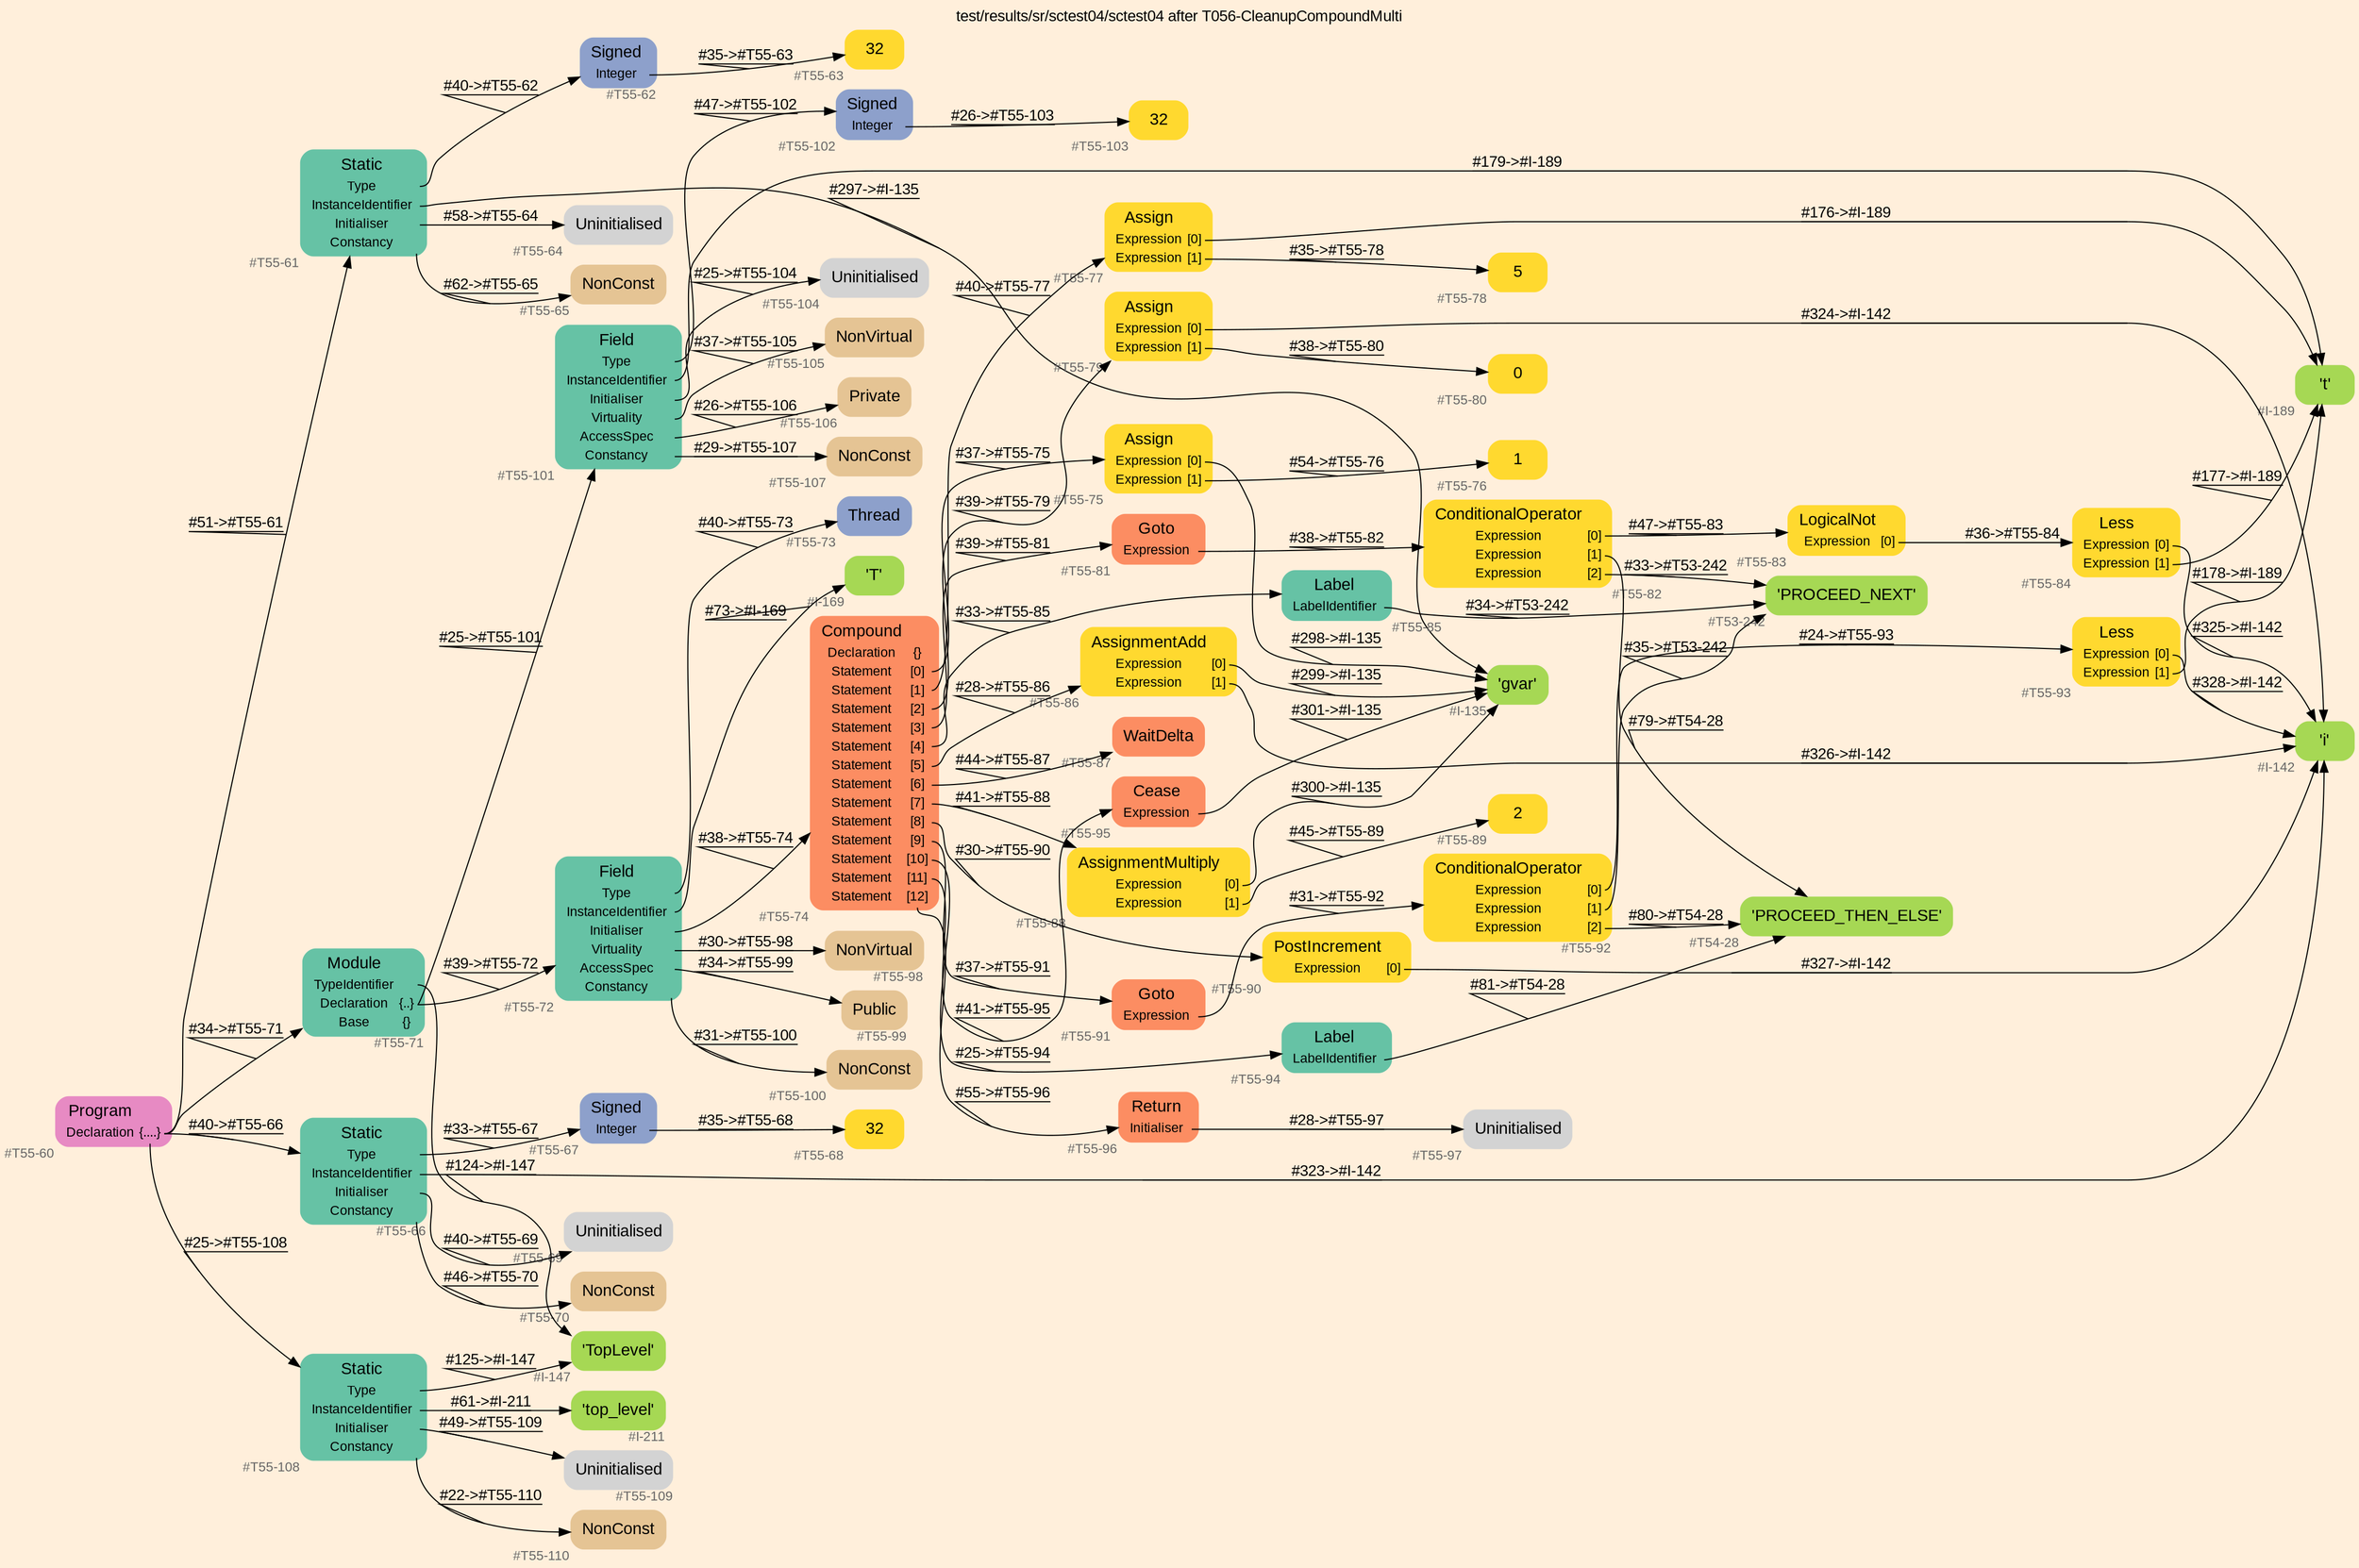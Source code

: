 digraph "test/results/sr/sctest04/sctest04 after T056-CleanupCompoundMulti" {
label = "test/results/sr/sctest04/sctest04 after T056-CleanupCompoundMulti"
labelloc = t
graph [
    rankdir = "LR"
    ranksep = 0.3
    bgcolor = antiquewhite1
    color = black
    fontcolor = black
    fontname = "Arial"
];
node [
    fontname = "Arial"
];
edge [
    fontname = "Arial"
];

// -------------------- node figure --------------------
// -------- block #T55-60 ----------
"#T55-60" [
    fillcolor = "/set28/4"
    xlabel = "#T55-60"
    fontsize = "12"
    fontcolor = grey40
    shape = "plaintext"
    label = <<TABLE BORDER="0" CELLBORDER="0" CELLSPACING="0">
     <TR><TD><FONT COLOR="black" POINT-SIZE="15">Program</FONT></TD></TR>
     <TR><TD><FONT COLOR="black" POINT-SIZE="12">Declaration</FONT></TD><TD PORT="port0"><FONT COLOR="black" POINT-SIZE="12">{....}</FONT></TD></TR>
    </TABLE>>
    style = "rounded,filled"
];

// -------- block #T55-61 ----------
"#T55-61" [
    fillcolor = "/set28/1"
    xlabel = "#T55-61"
    fontsize = "12"
    fontcolor = grey40
    shape = "plaintext"
    label = <<TABLE BORDER="0" CELLBORDER="0" CELLSPACING="0">
     <TR><TD><FONT COLOR="black" POINT-SIZE="15">Static</FONT></TD></TR>
     <TR><TD><FONT COLOR="black" POINT-SIZE="12">Type</FONT></TD><TD PORT="port0"></TD></TR>
     <TR><TD><FONT COLOR="black" POINT-SIZE="12">InstanceIdentifier</FONT></TD><TD PORT="port1"></TD></TR>
     <TR><TD><FONT COLOR="black" POINT-SIZE="12">Initialiser</FONT></TD><TD PORT="port2"></TD></TR>
     <TR><TD><FONT COLOR="black" POINT-SIZE="12">Constancy</FONT></TD><TD PORT="port3"></TD></TR>
    </TABLE>>
    style = "rounded,filled"
];

// -------- block #T55-62 ----------
"#T55-62" [
    fillcolor = "/set28/3"
    xlabel = "#T55-62"
    fontsize = "12"
    fontcolor = grey40
    shape = "plaintext"
    label = <<TABLE BORDER="0" CELLBORDER="0" CELLSPACING="0">
     <TR><TD><FONT COLOR="black" POINT-SIZE="15">Signed</FONT></TD></TR>
     <TR><TD><FONT COLOR="black" POINT-SIZE="12">Integer</FONT></TD><TD PORT="port0"></TD></TR>
    </TABLE>>
    style = "rounded,filled"
];

// -------- block #T55-63 ----------
"#T55-63" [
    fillcolor = "/set28/6"
    xlabel = "#T55-63"
    fontsize = "12"
    fontcolor = grey40
    shape = "plaintext"
    label = <<TABLE BORDER="0" CELLBORDER="0" CELLSPACING="0">
     <TR><TD><FONT COLOR="black" POINT-SIZE="15">32</FONT></TD></TR>
    </TABLE>>
    style = "rounded,filled"
];

// -------- block #I-135 ----------
"#I-135" [
    fillcolor = "/set28/5"
    xlabel = "#I-135"
    fontsize = "12"
    fontcolor = grey40
    shape = "plaintext"
    label = <<TABLE BORDER="0" CELLBORDER="0" CELLSPACING="0">
     <TR><TD><FONT COLOR="black" POINT-SIZE="15">'gvar'</FONT></TD></TR>
    </TABLE>>
    style = "rounded,filled"
];

// -------- block #T55-64 ----------
"#T55-64" [
    xlabel = "#T55-64"
    fontsize = "12"
    fontcolor = grey40
    shape = "plaintext"
    label = <<TABLE BORDER="0" CELLBORDER="0" CELLSPACING="0">
     <TR><TD><FONT COLOR="black" POINT-SIZE="15">Uninitialised</FONT></TD></TR>
    </TABLE>>
    style = "rounded,filled"
];

// -------- block #T55-65 ----------
"#T55-65" [
    fillcolor = "/set28/7"
    xlabel = "#T55-65"
    fontsize = "12"
    fontcolor = grey40
    shape = "plaintext"
    label = <<TABLE BORDER="0" CELLBORDER="0" CELLSPACING="0">
     <TR><TD><FONT COLOR="black" POINT-SIZE="15">NonConst</FONT></TD></TR>
    </TABLE>>
    style = "rounded,filled"
];

// -------- block #T55-66 ----------
"#T55-66" [
    fillcolor = "/set28/1"
    xlabel = "#T55-66"
    fontsize = "12"
    fontcolor = grey40
    shape = "plaintext"
    label = <<TABLE BORDER="0" CELLBORDER="0" CELLSPACING="0">
     <TR><TD><FONT COLOR="black" POINT-SIZE="15">Static</FONT></TD></TR>
     <TR><TD><FONT COLOR="black" POINT-SIZE="12">Type</FONT></TD><TD PORT="port0"></TD></TR>
     <TR><TD><FONT COLOR="black" POINT-SIZE="12">InstanceIdentifier</FONT></TD><TD PORT="port1"></TD></TR>
     <TR><TD><FONT COLOR="black" POINT-SIZE="12">Initialiser</FONT></TD><TD PORT="port2"></TD></TR>
     <TR><TD><FONT COLOR="black" POINT-SIZE="12">Constancy</FONT></TD><TD PORT="port3"></TD></TR>
    </TABLE>>
    style = "rounded,filled"
];

// -------- block #T55-67 ----------
"#T55-67" [
    fillcolor = "/set28/3"
    xlabel = "#T55-67"
    fontsize = "12"
    fontcolor = grey40
    shape = "plaintext"
    label = <<TABLE BORDER="0" CELLBORDER="0" CELLSPACING="0">
     <TR><TD><FONT COLOR="black" POINT-SIZE="15">Signed</FONT></TD></TR>
     <TR><TD><FONT COLOR="black" POINT-SIZE="12">Integer</FONT></TD><TD PORT="port0"></TD></TR>
    </TABLE>>
    style = "rounded,filled"
];

// -------- block #T55-68 ----------
"#T55-68" [
    fillcolor = "/set28/6"
    xlabel = "#T55-68"
    fontsize = "12"
    fontcolor = grey40
    shape = "plaintext"
    label = <<TABLE BORDER="0" CELLBORDER="0" CELLSPACING="0">
     <TR><TD><FONT COLOR="black" POINT-SIZE="15">32</FONT></TD></TR>
    </TABLE>>
    style = "rounded,filled"
];

// -------- block #I-142 ----------
"#I-142" [
    fillcolor = "/set28/5"
    xlabel = "#I-142"
    fontsize = "12"
    fontcolor = grey40
    shape = "plaintext"
    label = <<TABLE BORDER="0" CELLBORDER="0" CELLSPACING="0">
     <TR><TD><FONT COLOR="black" POINT-SIZE="15">'i'</FONT></TD></TR>
    </TABLE>>
    style = "rounded,filled"
];

// -------- block #T55-69 ----------
"#T55-69" [
    xlabel = "#T55-69"
    fontsize = "12"
    fontcolor = grey40
    shape = "plaintext"
    label = <<TABLE BORDER="0" CELLBORDER="0" CELLSPACING="0">
     <TR><TD><FONT COLOR="black" POINT-SIZE="15">Uninitialised</FONT></TD></TR>
    </TABLE>>
    style = "rounded,filled"
];

// -------- block #T55-70 ----------
"#T55-70" [
    fillcolor = "/set28/7"
    xlabel = "#T55-70"
    fontsize = "12"
    fontcolor = grey40
    shape = "plaintext"
    label = <<TABLE BORDER="0" CELLBORDER="0" CELLSPACING="0">
     <TR><TD><FONT COLOR="black" POINT-SIZE="15">NonConst</FONT></TD></TR>
    </TABLE>>
    style = "rounded,filled"
];

// -------- block #T55-71 ----------
"#T55-71" [
    fillcolor = "/set28/1"
    xlabel = "#T55-71"
    fontsize = "12"
    fontcolor = grey40
    shape = "plaintext"
    label = <<TABLE BORDER="0" CELLBORDER="0" CELLSPACING="0">
     <TR><TD><FONT COLOR="black" POINT-SIZE="15">Module</FONT></TD></TR>
     <TR><TD><FONT COLOR="black" POINT-SIZE="12">TypeIdentifier</FONT></TD><TD PORT="port0"></TD></TR>
     <TR><TD><FONT COLOR="black" POINT-SIZE="12">Declaration</FONT></TD><TD PORT="port1"><FONT COLOR="black" POINT-SIZE="12">{..}</FONT></TD></TR>
     <TR><TD><FONT COLOR="black" POINT-SIZE="12">Base</FONT></TD><TD PORT="port2"><FONT COLOR="black" POINT-SIZE="12">{}</FONT></TD></TR>
    </TABLE>>
    style = "rounded,filled"
];

// -------- block #I-147 ----------
"#I-147" [
    fillcolor = "/set28/5"
    xlabel = "#I-147"
    fontsize = "12"
    fontcolor = grey40
    shape = "plaintext"
    label = <<TABLE BORDER="0" CELLBORDER="0" CELLSPACING="0">
     <TR><TD><FONT COLOR="black" POINT-SIZE="15">'TopLevel'</FONT></TD></TR>
    </TABLE>>
    style = "rounded,filled"
];

// -------- block #T55-72 ----------
"#T55-72" [
    fillcolor = "/set28/1"
    xlabel = "#T55-72"
    fontsize = "12"
    fontcolor = grey40
    shape = "plaintext"
    label = <<TABLE BORDER="0" CELLBORDER="0" CELLSPACING="0">
     <TR><TD><FONT COLOR="black" POINT-SIZE="15">Field</FONT></TD></TR>
     <TR><TD><FONT COLOR="black" POINT-SIZE="12">Type</FONT></TD><TD PORT="port0"></TD></TR>
     <TR><TD><FONT COLOR="black" POINT-SIZE="12">InstanceIdentifier</FONT></TD><TD PORT="port1"></TD></TR>
     <TR><TD><FONT COLOR="black" POINT-SIZE="12">Initialiser</FONT></TD><TD PORT="port2"></TD></TR>
     <TR><TD><FONT COLOR="black" POINT-SIZE="12">Virtuality</FONT></TD><TD PORT="port3"></TD></TR>
     <TR><TD><FONT COLOR="black" POINT-SIZE="12">AccessSpec</FONT></TD><TD PORT="port4"></TD></TR>
     <TR><TD><FONT COLOR="black" POINT-SIZE="12">Constancy</FONT></TD><TD PORT="port5"></TD></TR>
    </TABLE>>
    style = "rounded,filled"
];

// -------- block #T55-73 ----------
"#T55-73" [
    fillcolor = "/set28/3"
    xlabel = "#T55-73"
    fontsize = "12"
    fontcolor = grey40
    shape = "plaintext"
    label = <<TABLE BORDER="0" CELLBORDER="0" CELLSPACING="0">
     <TR><TD><FONT COLOR="black" POINT-SIZE="15">Thread</FONT></TD></TR>
    </TABLE>>
    style = "rounded,filled"
];

// -------- block #I-169 ----------
"#I-169" [
    fillcolor = "/set28/5"
    xlabel = "#I-169"
    fontsize = "12"
    fontcolor = grey40
    shape = "plaintext"
    label = <<TABLE BORDER="0" CELLBORDER="0" CELLSPACING="0">
     <TR><TD><FONT COLOR="black" POINT-SIZE="15">'T'</FONT></TD></TR>
    </TABLE>>
    style = "rounded,filled"
];

// -------- block #T55-74 ----------
"#T55-74" [
    fillcolor = "/set28/2"
    xlabel = "#T55-74"
    fontsize = "12"
    fontcolor = grey40
    shape = "plaintext"
    label = <<TABLE BORDER="0" CELLBORDER="0" CELLSPACING="0">
     <TR><TD><FONT COLOR="black" POINT-SIZE="15">Compound</FONT></TD></TR>
     <TR><TD><FONT COLOR="black" POINT-SIZE="12">Declaration</FONT></TD><TD PORT="port0"><FONT COLOR="black" POINT-SIZE="12">{}</FONT></TD></TR>
     <TR><TD><FONT COLOR="black" POINT-SIZE="12">Statement</FONT></TD><TD PORT="port1"><FONT COLOR="black" POINT-SIZE="12">[0]</FONT></TD></TR>
     <TR><TD><FONT COLOR="black" POINT-SIZE="12">Statement</FONT></TD><TD PORT="port2"><FONT COLOR="black" POINT-SIZE="12">[1]</FONT></TD></TR>
     <TR><TD><FONT COLOR="black" POINT-SIZE="12">Statement</FONT></TD><TD PORT="port3"><FONT COLOR="black" POINT-SIZE="12">[2]</FONT></TD></TR>
     <TR><TD><FONT COLOR="black" POINT-SIZE="12">Statement</FONT></TD><TD PORT="port4"><FONT COLOR="black" POINT-SIZE="12">[3]</FONT></TD></TR>
     <TR><TD><FONT COLOR="black" POINT-SIZE="12">Statement</FONT></TD><TD PORT="port5"><FONT COLOR="black" POINT-SIZE="12">[4]</FONT></TD></TR>
     <TR><TD><FONT COLOR="black" POINT-SIZE="12">Statement</FONT></TD><TD PORT="port6"><FONT COLOR="black" POINT-SIZE="12">[5]</FONT></TD></TR>
     <TR><TD><FONT COLOR="black" POINT-SIZE="12">Statement</FONT></TD><TD PORT="port7"><FONT COLOR="black" POINT-SIZE="12">[6]</FONT></TD></TR>
     <TR><TD><FONT COLOR="black" POINT-SIZE="12">Statement</FONT></TD><TD PORT="port8"><FONT COLOR="black" POINT-SIZE="12">[7]</FONT></TD></TR>
     <TR><TD><FONT COLOR="black" POINT-SIZE="12">Statement</FONT></TD><TD PORT="port9"><FONT COLOR="black" POINT-SIZE="12">[8]</FONT></TD></TR>
     <TR><TD><FONT COLOR="black" POINT-SIZE="12">Statement</FONT></TD><TD PORT="port10"><FONT COLOR="black" POINT-SIZE="12">[9]</FONT></TD></TR>
     <TR><TD><FONT COLOR="black" POINT-SIZE="12">Statement</FONT></TD><TD PORT="port11"><FONT COLOR="black" POINT-SIZE="12">[10]</FONT></TD></TR>
     <TR><TD><FONT COLOR="black" POINT-SIZE="12">Statement</FONT></TD><TD PORT="port12"><FONT COLOR="black" POINT-SIZE="12">[11]</FONT></TD></TR>
     <TR><TD><FONT COLOR="black" POINT-SIZE="12">Statement</FONT></TD><TD PORT="port13"><FONT COLOR="black" POINT-SIZE="12">[12]</FONT></TD></TR>
    </TABLE>>
    style = "rounded,filled"
];

// -------- block #T55-75 ----------
"#T55-75" [
    fillcolor = "/set28/6"
    xlabel = "#T55-75"
    fontsize = "12"
    fontcolor = grey40
    shape = "plaintext"
    label = <<TABLE BORDER="0" CELLBORDER="0" CELLSPACING="0">
     <TR><TD><FONT COLOR="black" POINT-SIZE="15">Assign</FONT></TD></TR>
     <TR><TD><FONT COLOR="black" POINT-SIZE="12">Expression</FONT></TD><TD PORT="port0"><FONT COLOR="black" POINT-SIZE="12">[0]</FONT></TD></TR>
     <TR><TD><FONT COLOR="black" POINT-SIZE="12">Expression</FONT></TD><TD PORT="port1"><FONT COLOR="black" POINT-SIZE="12">[1]</FONT></TD></TR>
    </TABLE>>
    style = "rounded,filled"
];

// -------- block #T55-76 ----------
"#T55-76" [
    fillcolor = "/set28/6"
    xlabel = "#T55-76"
    fontsize = "12"
    fontcolor = grey40
    shape = "plaintext"
    label = <<TABLE BORDER="0" CELLBORDER="0" CELLSPACING="0">
     <TR><TD><FONT COLOR="black" POINT-SIZE="15">1</FONT></TD></TR>
    </TABLE>>
    style = "rounded,filled"
];

// -------- block #T55-77 ----------
"#T55-77" [
    fillcolor = "/set28/6"
    xlabel = "#T55-77"
    fontsize = "12"
    fontcolor = grey40
    shape = "plaintext"
    label = <<TABLE BORDER="0" CELLBORDER="0" CELLSPACING="0">
     <TR><TD><FONT COLOR="black" POINT-SIZE="15">Assign</FONT></TD></TR>
     <TR><TD><FONT COLOR="black" POINT-SIZE="12">Expression</FONT></TD><TD PORT="port0"><FONT COLOR="black" POINT-SIZE="12">[0]</FONT></TD></TR>
     <TR><TD><FONT COLOR="black" POINT-SIZE="12">Expression</FONT></TD><TD PORT="port1"><FONT COLOR="black" POINT-SIZE="12">[1]</FONT></TD></TR>
    </TABLE>>
    style = "rounded,filled"
];

// -------- block #I-189 ----------
"#I-189" [
    fillcolor = "/set28/5"
    xlabel = "#I-189"
    fontsize = "12"
    fontcolor = grey40
    shape = "plaintext"
    label = <<TABLE BORDER="0" CELLBORDER="0" CELLSPACING="0">
     <TR><TD><FONT COLOR="black" POINT-SIZE="15">'t'</FONT></TD></TR>
    </TABLE>>
    style = "rounded,filled"
];

// -------- block #T55-78 ----------
"#T55-78" [
    fillcolor = "/set28/6"
    xlabel = "#T55-78"
    fontsize = "12"
    fontcolor = grey40
    shape = "plaintext"
    label = <<TABLE BORDER="0" CELLBORDER="0" CELLSPACING="0">
     <TR><TD><FONT COLOR="black" POINT-SIZE="15">5</FONT></TD></TR>
    </TABLE>>
    style = "rounded,filled"
];

// -------- block #T55-79 ----------
"#T55-79" [
    fillcolor = "/set28/6"
    xlabel = "#T55-79"
    fontsize = "12"
    fontcolor = grey40
    shape = "plaintext"
    label = <<TABLE BORDER="0" CELLBORDER="0" CELLSPACING="0">
     <TR><TD><FONT COLOR="black" POINT-SIZE="15">Assign</FONT></TD></TR>
     <TR><TD><FONT COLOR="black" POINT-SIZE="12">Expression</FONT></TD><TD PORT="port0"><FONT COLOR="black" POINT-SIZE="12">[0]</FONT></TD></TR>
     <TR><TD><FONT COLOR="black" POINT-SIZE="12">Expression</FONT></TD><TD PORT="port1"><FONT COLOR="black" POINT-SIZE="12">[1]</FONT></TD></TR>
    </TABLE>>
    style = "rounded,filled"
];

// -------- block #T55-80 ----------
"#T55-80" [
    fillcolor = "/set28/6"
    xlabel = "#T55-80"
    fontsize = "12"
    fontcolor = grey40
    shape = "plaintext"
    label = <<TABLE BORDER="0" CELLBORDER="0" CELLSPACING="0">
     <TR><TD><FONT COLOR="black" POINT-SIZE="15">0</FONT></TD></TR>
    </TABLE>>
    style = "rounded,filled"
];

// -------- block #T55-81 ----------
"#T55-81" [
    fillcolor = "/set28/2"
    xlabel = "#T55-81"
    fontsize = "12"
    fontcolor = grey40
    shape = "plaintext"
    label = <<TABLE BORDER="0" CELLBORDER="0" CELLSPACING="0">
     <TR><TD><FONT COLOR="black" POINT-SIZE="15">Goto</FONT></TD></TR>
     <TR><TD><FONT COLOR="black" POINT-SIZE="12">Expression</FONT></TD><TD PORT="port0"></TD></TR>
    </TABLE>>
    style = "rounded,filled"
];

// -------- block #T55-82 ----------
"#T55-82" [
    fillcolor = "/set28/6"
    xlabel = "#T55-82"
    fontsize = "12"
    fontcolor = grey40
    shape = "plaintext"
    label = <<TABLE BORDER="0" CELLBORDER="0" CELLSPACING="0">
     <TR><TD><FONT COLOR="black" POINT-SIZE="15">ConditionalOperator</FONT></TD></TR>
     <TR><TD><FONT COLOR="black" POINT-SIZE="12">Expression</FONT></TD><TD PORT="port0"><FONT COLOR="black" POINT-SIZE="12">[0]</FONT></TD></TR>
     <TR><TD><FONT COLOR="black" POINT-SIZE="12">Expression</FONT></TD><TD PORT="port1"><FONT COLOR="black" POINT-SIZE="12">[1]</FONT></TD></TR>
     <TR><TD><FONT COLOR="black" POINT-SIZE="12">Expression</FONT></TD><TD PORT="port2"><FONT COLOR="black" POINT-SIZE="12">[2]</FONT></TD></TR>
    </TABLE>>
    style = "rounded,filled"
];

// -------- block #T55-83 ----------
"#T55-83" [
    fillcolor = "/set28/6"
    xlabel = "#T55-83"
    fontsize = "12"
    fontcolor = grey40
    shape = "plaintext"
    label = <<TABLE BORDER="0" CELLBORDER="0" CELLSPACING="0">
     <TR><TD><FONT COLOR="black" POINT-SIZE="15">LogicalNot</FONT></TD></TR>
     <TR><TD><FONT COLOR="black" POINT-SIZE="12">Expression</FONT></TD><TD PORT="port0"><FONT COLOR="black" POINT-SIZE="12">[0]</FONT></TD></TR>
    </TABLE>>
    style = "rounded,filled"
];

// -------- block #T55-84 ----------
"#T55-84" [
    fillcolor = "/set28/6"
    xlabel = "#T55-84"
    fontsize = "12"
    fontcolor = grey40
    shape = "plaintext"
    label = <<TABLE BORDER="0" CELLBORDER="0" CELLSPACING="0">
     <TR><TD><FONT COLOR="black" POINT-SIZE="15">Less</FONT></TD></TR>
     <TR><TD><FONT COLOR="black" POINT-SIZE="12">Expression</FONT></TD><TD PORT="port0"><FONT COLOR="black" POINT-SIZE="12">[0]</FONT></TD></TR>
     <TR><TD><FONT COLOR="black" POINT-SIZE="12">Expression</FONT></TD><TD PORT="port1"><FONT COLOR="black" POINT-SIZE="12">[1]</FONT></TD></TR>
    </TABLE>>
    style = "rounded,filled"
];

// -------- block #T54-28 ----------
"#T54-28" [
    fillcolor = "/set28/5"
    xlabel = "#T54-28"
    fontsize = "12"
    fontcolor = grey40
    shape = "plaintext"
    label = <<TABLE BORDER="0" CELLBORDER="0" CELLSPACING="0">
     <TR><TD><FONT COLOR="black" POINT-SIZE="15">'PROCEED_THEN_ELSE'</FONT></TD></TR>
    </TABLE>>
    style = "rounded,filled"
];

// -------- block #T53-242 ----------
"#T53-242" [
    fillcolor = "/set28/5"
    xlabel = "#T53-242"
    fontsize = "12"
    fontcolor = grey40
    shape = "plaintext"
    label = <<TABLE BORDER="0" CELLBORDER="0" CELLSPACING="0">
     <TR><TD><FONT COLOR="black" POINT-SIZE="15">'PROCEED_NEXT'</FONT></TD></TR>
    </TABLE>>
    style = "rounded,filled"
];

// -------- block #T55-85 ----------
"#T55-85" [
    fillcolor = "/set28/1"
    xlabel = "#T55-85"
    fontsize = "12"
    fontcolor = grey40
    shape = "plaintext"
    label = <<TABLE BORDER="0" CELLBORDER="0" CELLSPACING="0">
     <TR><TD><FONT COLOR="black" POINT-SIZE="15">Label</FONT></TD></TR>
     <TR><TD><FONT COLOR="black" POINT-SIZE="12">LabelIdentifier</FONT></TD><TD PORT="port0"></TD></TR>
    </TABLE>>
    style = "rounded,filled"
];

// -------- block #T55-86 ----------
"#T55-86" [
    fillcolor = "/set28/6"
    xlabel = "#T55-86"
    fontsize = "12"
    fontcolor = grey40
    shape = "plaintext"
    label = <<TABLE BORDER="0" CELLBORDER="0" CELLSPACING="0">
     <TR><TD><FONT COLOR="black" POINT-SIZE="15">AssignmentAdd</FONT></TD></TR>
     <TR><TD><FONT COLOR="black" POINT-SIZE="12">Expression</FONT></TD><TD PORT="port0"><FONT COLOR="black" POINT-SIZE="12">[0]</FONT></TD></TR>
     <TR><TD><FONT COLOR="black" POINT-SIZE="12">Expression</FONT></TD><TD PORT="port1"><FONT COLOR="black" POINT-SIZE="12">[1]</FONT></TD></TR>
    </TABLE>>
    style = "rounded,filled"
];

// -------- block #T55-87 ----------
"#T55-87" [
    fillcolor = "/set28/2"
    xlabel = "#T55-87"
    fontsize = "12"
    fontcolor = grey40
    shape = "plaintext"
    label = <<TABLE BORDER="0" CELLBORDER="0" CELLSPACING="0">
     <TR><TD><FONT COLOR="black" POINT-SIZE="15">WaitDelta</FONT></TD></TR>
    </TABLE>>
    style = "rounded,filled"
];

// -------- block #T55-88 ----------
"#T55-88" [
    fillcolor = "/set28/6"
    xlabel = "#T55-88"
    fontsize = "12"
    fontcolor = grey40
    shape = "plaintext"
    label = <<TABLE BORDER="0" CELLBORDER="0" CELLSPACING="0">
     <TR><TD><FONT COLOR="black" POINT-SIZE="15">AssignmentMultiply</FONT></TD></TR>
     <TR><TD><FONT COLOR="black" POINT-SIZE="12">Expression</FONT></TD><TD PORT="port0"><FONT COLOR="black" POINT-SIZE="12">[0]</FONT></TD></TR>
     <TR><TD><FONT COLOR="black" POINT-SIZE="12">Expression</FONT></TD><TD PORT="port1"><FONT COLOR="black" POINT-SIZE="12">[1]</FONT></TD></TR>
    </TABLE>>
    style = "rounded,filled"
];

// -------- block #T55-89 ----------
"#T55-89" [
    fillcolor = "/set28/6"
    xlabel = "#T55-89"
    fontsize = "12"
    fontcolor = grey40
    shape = "plaintext"
    label = <<TABLE BORDER="0" CELLBORDER="0" CELLSPACING="0">
     <TR><TD><FONT COLOR="black" POINT-SIZE="15">2</FONT></TD></TR>
    </TABLE>>
    style = "rounded,filled"
];

// -------- block #T55-90 ----------
"#T55-90" [
    fillcolor = "/set28/6"
    xlabel = "#T55-90"
    fontsize = "12"
    fontcolor = grey40
    shape = "plaintext"
    label = <<TABLE BORDER="0" CELLBORDER="0" CELLSPACING="0">
     <TR><TD><FONT COLOR="black" POINT-SIZE="15">PostIncrement</FONT></TD></TR>
     <TR><TD><FONT COLOR="black" POINT-SIZE="12">Expression</FONT></TD><TD PORT="port0"><FONT COLOR="black" POINT-SIZE="12">[0]</FONT></TD></TR>
    </TABLE>>
    style = "rounded,filled"
];

// -------- block #T55-91 ----------
"#T55-91" [
    fillcolor = "/set28/2"
    xlabel = "#T55-91"
    fontsize = "12"
    fontcolor = grey40
    shape = "plaintext"
    label = <<TABLE BORDER="0" CELLBORDER="0" CELLSPACING="0">
     <TR><TD><FONT COLOR="black" POINT-SIZE="15">Goto</FONT></TD></TR>
     <TR><TD><FONT COLOR="black" POINT-SIZE="12">Expression</FONT></TD><TD PORT="port0"></TD></TR>
    </TABLE>>
    style = "rounded,filled"
];

// -------- block #T55-92 ----------
"#T55-92" [
    fillcolor = "/set28/6"
    xlabel = "#T55-92"
    fontsize = "12"
    fontcolor = grey40
    shape = "plaintext"
    label = <<TABLE BORDER="0" CELLBORDER="0" CELLSPACING="0">
     <TR><TD><FONT COLOR="black" POINT-SIZE="15">ConditionalOperator</FONT></TD></TR>
     <TR><TD><FONT COLOR="black" POINT-SIZE="12">Expression</FONT></TD><TD PORT="port0"><FONT COLOR="black" POINT-SIZE="12">[0]</FONT></TD></TR>
     <TR><TD><FONT COLOR="black" POINT-SIZE="12">Expression</FONT></TD><TD PORT="port1"><FONT COLOR="black" POINT-SIZE="12">[1]</FONT></TD></TR>
     <TR><TD><FONT COLOR="black" POINT-SIZE="12">Expression</FONT></TD><TD PORT="port2"><FONT COLOR="black" POINT-SIZE="12">[2]</FONT></TD></TR>
    </TABLE>>
    style = "rounded,filled"
];

// -------- block #T55-93 ----------
"#T55-93" [
    fillcolor = "/set28/6"
    xlabel = "#T55-93"
    fontsize = "12"
    fontcolor = grey40
    shape = "plaintext"
    label = <<TABLE BORDER="0" CELLBORDER="0" CELLSPACING="0">
     <TR><TD><FONT COLOR="black" POINT-SIZE="15">Less</FONT></TD></TR>
     <TR><TD><FONT COLOR="black" POINT-SIZE="12">Expression</FONT></TD><TD PORT="port0"><FONT COLOR="black" POINT-SIZE="12">[0]</FONT></TD></TR>
     <TR><TD><FONT COLOR="black" POINT-SIZE="12">Expression</FONT></TD><TD PORT="port1"><FONT COLOR="black" POINT-SIZE="12">[1]</FONT></TD></TR>
    </TABLE>>
    style = "rounded,filled"
];

// -------- block #T55-94 ----------
"#T55-94" [
    fillcolor = "/set28/1"
    xlabel = "#T55-94"
    fontsize = "12"
    fontcolor = grey40
    shape = "plaintext"
    label = <<TABLE BORDER="0" CELLBORDER="0" CELLSPACING="0">
     <TR><TD><FONT COLOR="black" POINT-SIZE="15">Label</FONT></TD></TR>
     <TR><TD><FONT COLOR="black" POINT-SIZE="12">LabelIdentifier</FONT></TD><TD PORT="port0"></TD></TR>
    </TABLE>>
    style = "rounded,filled"
];

// -------- block #T55-95 ----------
"#T55-95" [
    fillcolor = "/set28/2"
    xlabel = "#T55-95"
    fontsize = "12"
    fontcolor = grey40
    shape = "plaintext"
    label = <<TABLE BORDER="0" CELLBORDER="0" CELLSPACING="0">
     <TR><TD><FONT COLOR="black" POINT-SIZE="15">Cease</FONT></TD></TR>
     <TR><TD><FONT COLOR="black" POINT-SIZE="12">Expression</FONT></TD><TD PORT="port0"></TD></TR>
    </TABLE>>
    style = "rounded,filled"
];

// -------- block #T55-96 ----------
"#T55-96" [
    fillcolor = "/set28/2"
    xlabel = "#T55-96"
    fontsize = "12"
    fontcolor = grey40
    shape = "plaintext"
    label = <<TABLE BORDER="0" CELLBORDER="0" CELLSPACING="0">
     <TR><TD><FONT COLOR="black" POINT-SIZE="15">Return</FONT></TD></TR>
     <TR><TD><FONT COLOR="black" POINT-SIZE="12">Initialiser</FONT></TD><TD PORT="port0"></TD></TR>
    </TABLE>>
    style = "rounded,filled"
];

// -------- block #T55-97 ----------
"#T55-97" [
    xlabel = "#T55-97"
    fontsize = "12"
    fontcolor = grey40
    shape = "plaintext"
    label = <<TABLE BORDER="0" CELLBORDER="0" CELLSPACING="0">
     <TR><TD><FONT COLOR="black" POINT-SIZE="15">Uninitialised</FONT></TD></TR>
    </TABLE>>
    style = "rounded,filled"
];

// -------- block #T55-98 ----------
"#T55-98" [
    fillcolor = "/set28/7"
    xlabel = "#T55-98"
    fontsize = "12"
    fontcolor = grey40
    shape = "plaintext"
    label = <<TABLE BORDER="0" CELLBORDER="0" CELLSPACING="0">
     <TR><TD><FONT COLOR="black" POINT-SIZE="15">NonVirtual</FONT></TD></TR>
    </TABLE>>
    style = "rounded,filled"
];

// -------- block #T55-99 ----------
"#T55-99" [
    fillcolor = "/set28/7"
    xlabel = "#T55-99"
    fontsize = "12"
    fontcolor = grey40
    shape = "plaintext"
    label = <<TABLE BORDER="0" CELLBORDER="0" CELLSPACING="0">
     <TR><TD><FONT COLOR="black" POINT-SIZE="15">Public</FONT></TD></TR>
    </TABLE>>
    style = "rounded,filled"
];

// -------- block #T55-100 ----------
"#T55-100" [
    fillcolor = "/set28/7"
    xlabel = "#T55-100"
    fontsize = "12"
    fontcolor = grey40
    shape = "plaintext"
    label = <<TABLE BORDER="0" CELLBORDER="0" CELLSPACING="0">
     <TR><TD><FONT COLOR="black" POINT-SIZE="15">NonConst</FONT></TD></TR>
    </TABLE>>
    style = "rounded,filled"
];

// -------- block #T55-101 ----------
"#T55-101" [
    fillcolor = "/set28/1"
    xlabel = "#T55-101"
    fontsize = "12"
    fontcolor = grey40
    shape = "plaintext"
    label = <<TABLE BORDER="0" CELLBORDER="0" CELLSPACING="0">
     <TR><TD><FONT COLOR="black" POINT-SIZE="15">Field</FONT></TD></TR>
     <TR><TD><FONT COLOR="black" POINT-SIZE="12">Type</FONT></TD><TD PORT="port0"></TD></TR>
     <TR><TD><FONT COLOR="black" POINT-SIZE="12">InstanceIdentifier</FONT></TD><TD PORT="port1"></TD></TR>
     <TR><TD><FONT COLOR="black" POINT-SIZE="12">Initialiser</FONT></TD><TD PORT="port2"></TD></TR>
     <TR><TD><FONT COLOR="black" POINT-SIZE="12">Virtuality</FONT></TD><TD PORT="port3"></TD></TR>
     <TR><TD><FONT COLOR="black" POINT-SIZE="12">AccessSpec</FONT></TD><TD PORT="port4"></TD></TR>
     <TR><TD><FONT COLOR="black" POINT-SIZE="12">Constancy</FONT></TD><TD PORT="port5"></TD></TR>
    </TABLE>>
    style = "rounded,filled"
];

// -------- block #T55-102 ----------
"#T55-102" [
    fillcolor = "/set28/3"
    xlabel = "#T55-102"
    fontsize = "12"
    fontcolor = grey40
    shape = "plaintext"
    label = <<TABLE BORDER="0" CELLBORDER="0" CELLSPACING="0">
     <TR><TD><FONT COLOR="black" POINT-SIZE="15">Signed</FONT></TD></TR>
     <TR><TD><FONT COLOR="black" POINT-SIZE="12">Integer</FONT></TD><TD PORT="port0"></TD></TR>
    </TABLE>>
    style = "rounded,filled"
];

// -------- block #T55-103 ----------
"#T55-103" [
    fillcolor = "/set28/6"
    xlabel = "#T55-103"
    fontsize = "12"
    fontcolor = grey40
    shape = "plaintext"
    label = <<TABLE BORDER="0" CELLBORDER="0" CELLSPACING="0">
     <TR><TD><FONT COLOR="black" POINT-SIZE="15">32</FONT></TD></TR>
    </TABLE>>
    style = "rounded,filled"
];

// -------- block #T55-104 ----------
"#T55-104" [
    xlabel = "#T55-104"
    fontsize = "12"
    fontcolor = grey40
    shape = "plaintext"
    label = <<TABLE BORDER="0" CELLBORDER="0" CELLSPACING="0">
     <TR><TD><FONT COLOR="black" POINT-SIZE="15">Uninitialised</FONT></TD></TR>
    </TABLE>>
    style = "rounded,filled"
];

// -------- block #T55-105 ----------
"#T55-105" [
    fillcolor = "/set28/7"
    xlabel = "#T55-105"
    fontsize = "12"
    fontcolor = grey40
    shape = "plaintext"
    label = <<TABLE BORDER="0" CELLBORDER="0" CELLSPACING="0">
     <TR><TD><FONT COLOR="black" POINT-SIZE="15">NonVirtual</FONT></TD></TR>
    </TABLE>>
    style = "rounded,filled"
];

// -------- block #T55-106 ----------
"#T55-106" [
    fillcolor = "/set28/7"
    xlabel = "#T55-106"
    fontsize = "12"
    fontcolor = grey40
    shape = "plaintext"
    label = <<TABLE BORDER="0" CELLBORDER="0" CELLSPACING="0">
     <TR><TD><FONT COLOR="black" POINT-SIZE="15">Private</FONT></TD></TR>
    </TABLE>>
    style = "rounded,filled"
];

// -------- block #T55-107 ----------
"#T55-107" [
    fillcolor = "/set28/7"
    xlabel = "#T55-107"
    fontsize = "12"
    fontcolor = grey40
    shape = "plaintext"
    label = <<TABLE BORDER="0" CELLBORDER="0" CELLSPACING="0">
     <TR><TD><FONT COLOR="black" POINT-SIZE="15">NonConst</FONT></TD></TR>
    </TABLE>>
    style = "rounded,filled"
];

// -------- block #T55-108 ----------
"#T55-108" [
    fillcolor = "/set28/1"
    xlabel = "#T55-108"
    fontsize = "12"
    fontcolor = grey40
    shape = "plaintext"
    label = <<TABLE BORDER="0" CELLBORDER="0" CELLSPACING="0">
     <TR><TD><FONT COLOR="black" POINT-SIZE="15">Static</FONT></TD></TR>
     <TR><TD><FONT COLOR="black" POINT-SIZE="12">Type</FONT></TD><TD PORT="port0"></TD></TR>
     <TR><TD><FONT COLOR="black" POINT-SIZE="12">InstanceIdentifier</FONT></TD><TD PORT="port1"></TD></TR>
     <TR><TD><FONT COLOR="black" POINT-SIZE="12">Initialiser</FONT></TD><TD PORT="port2"></TD></TR>
     <TR><TD><FONT COLOR="black" POINT-SIZE="12">Constancy</FONT></TD><TD PORT="port3"></TD></TR>
    </TABLE>>
    style = "rounded,filled"
];

// -------- block #I-211 ----------
"#I-211" [
    fillcolor = "/set28/5"
    xlabel = "#I-211"
    fontsize = "12"
    fontcolor = grey40
    shape = "plaintext"
    label = <<TABLE BORDER="0" CELLBORDER="0" CELLSPACING="0">
     <TR><TD><FONT COLOR="black" POINT-SIZE="15">'top_level'</FONT></TD></TR>
    </TABLE>>
    style = "rounded,filled"
];

// -------- block #T55-109 ----------
"#T55-109" [
    xlabel = "#T55-109"
    fontsize = "12"
    fontcolor = grey40
    shape = "plaintext"
    label = <<TABLE BORDER="0" CELLBORDER="0" CELLSPACING="0">
     <TR><TD><FONT COLOR="black" POINT-SIZE="15">Uninitialised</FONT></TD></TR>
    </TABLE>>
    style = "rounded,filled"
];

// -------- block #T55-110 ----------
"#T55-110" [
    fillcolor = "/set28/7"
    xlabel = "#T55-110"
    fontsize = "12"
    fontcolor = grey40
    shape = "plaintext"
    label = <<TABLE BORDER="0" CELLBORDER="0" CELLSPACING="0">
     <TR><TD><FONT COLOR="black" POINT-SIZE="15">NonConst</FONT></TD></TR>
    </TABLE>>
    style = "rounded,filled"
];

"#T55-60":port0 -> "#T55-61" [
    label = "#51-&gt;#T55-61"
    decorate = true
    color = black
    fontcolor = black
];

"#T55-60":port0 -> "#T55-66" [
    label = "#40-&gt;#T55-66"
    decorate = true
    color = black
    fontcolor = black
];

"#T55-60":port0 -> "#T55-71" [
    label = "#34-&gt;#T55-71"
    decorate = true
    color = black
    fontcolor = black
];

"#T55-60":port0 -> "#T55-108" [
    label = "#25-&gt;#T55-108"
    decorate = true
    color = black
    fontcolor = black
];

"#T55-61":port0 -> "#T55-62" [
    label = "#40-&gt;#T55-62"
    decorate = true
    color = black
    fontcolor = black
];

"#T55-61":port1 -> "#I-135" [
    label = "#297-&gt;#I-135"
    decorate = true
    color = black
    fontcolor = black
];

"#T55-61":port2 -> "#T55-64" [
    label = "#58-&gt;#T55-64"
    decorate = true
    color = black
    fontcolor = black
];

"#T55-61":port3 -> "#T55-65" [
    label = "#62-&gt;#T55-65"
    decorate = true
    color = black
    fontcolor = black
];

"#T55-62":port0 -> "#T55-63" [
    label = "#35-&gt;#T55-63"
    decorate = true
    color = black
    fontcolor = black
];

"#T55-66":port0 -> "#T55-67" [
    label = "#33-&gt;#T55-67"
    decorate = true
    color = black
    fontcolor = black
];

"#T55-66":port1 -> "#I-142" [
    label = "#323-&gt;#I-142"
    decorate = true
    color = black
    fontcolor = black
];

"#T55-66":port2 -> "#T55-69" [
    label = "#40-&gt;#T55-69"
    decorate = true
    color = black
    fontcolor = black
];

"#T55-66":port3 -> "#T55-70" [
    label = "#46-&gt;#T55-70"
    decorate = true
    color = black
    fontcolor = black
];

"#T55-67":port0 -> "#T55-68" [
    label = "#35-&gt;#T55-68"
    decorate = true
    color = black
    fontcolor = black
];

"#T55-71":port0 -> "#I-147" [
    label = "#124-&gt;#I-147"
    decorate = true
    color = black
    fontcolor = black
];

"#T55-71":port1 -> "#T55-72" [
    label = "#39-&gt;#T55-72"
    decorate = true
    color = black
    fontcolor = black
];

"#T55-71":port1 -> "#T55-101" [
    label = "#25-&gt;#T55-101"
    decorate = true
    color = black
    fontcolor = black
];

"#T55-72":port0 -> "#T55-73" [
    label = "#40-&gt;#T55-73"
    decorate = true
    color = black
    fontcolor = black
];

"#T55-72":port1 -> "#I-169" [
    label = "#73-&gt;#I-169"
    decorate = true
    color = black
    fontcolor = black
];

"#T55-72":port2 -> "#T55-74" [
    label = "#38-&gt;#T55-74"
    decorate = true
    color = black
    fontcolor = black
];

"#T55-72":port3 -> "#T55-98" [
    label = "#30-&gt;#T55-98"
    decorate = true
    color = black
    fontcolor = black
];

"#T55-72":port4 -> "#T55-99" [
    label = "#34-&gt;#T55-99"
    decorate = true
    color = black
    fontcolor = black
];

"#T55-72":port5 -> "#T55-100" [
    label = "#31-&gt;#T55-100"
    decorate = true
    color = black
    fontcolor = black
];

"#T55-74":port1 -> "#T55-75" [
    label = "#37-&gt;#T55-75"
    decorate = true
    color = black
    fontcolor = black
];

"#T55-74":port2 -> "#T55-77" [
    label = "#40-&gt;#T55-77"
    decorate = true
    color = black
    fontcolor = black
];

"#T55-74":port3 -> "#T55-79" [
    label = "#39-&gt;#T55-79"
    decorate = true
    color = black
    fontcolor = black
];

"#T55-74":port4 -> "#T55-81" [
    label = "#39-&gt;#T55-81"
    decorate = true
    color = black
    fontcolor = black
];

"#T55-74":port5 -> "#T55-85" [
    label = "#33-&gt;#T55-85"
    decorate = true
    color = black
    fontcolor = black
];

"#T55-74":port6 -> "#T55-86" [
    label = "#28-&gt;#T55-86"
    decorate = true
    color = black
    fontcolor = black
];

"#T55-74":port7 -> "#T55-87" [
    label = "#44-&gt;#T55-87"
    decorate = true
    color = black
    fontcolor = black
];

"#T55-74":port8 -> "#T55-88" [
    label = "#41-&gt;#T55-88"
    decorate = true
    color = black
    fontcolor = black
];

"#T55-74":port9 -> "#T55-90" [
    label = "#30-&gt;#T55-90"
    decorate = true
    color = black
    fontcolor = black
];

"#T55-74":port10 -> "#T55-91" [
    label = "#37-&gt;#T55-91"
    decorate = true
    color = black
    fontcolor = black
];

"#T55-74":port11 -> "#T55-94" [
    label = "#25-&gt;#T55-94"
    decorate = true
    color = black
    fontcolor = black
];

"#T55-74":port12 -> "#T55-95" [
    label = "#41-&gt;#T55-95"
    decorate = true
    color = black
    fontcolor = black
];

"#T55-74":port13 -> "#T55-96" [
    label = "#55-&gt;#T55-96"
    decorate = true
    color = black
    fontcolor = black
];

"#T55-75":port0 -> "#I-135" [
    label = "#298-&gt;#I-135"
    decorate = true
    color = black
    fontcolor = black
];

"#T55-75":port1 -> "#T55-76" [
    label = "#54-&gt;#T55-76"
    decorate = true
    color = black
    fontcolor = black
];

"#T55-77":port0 -> "#I-189" [
    label = "#176-&gt;#I-189"
    decorate = true
    color = black
    fontcolor = black
];

"#T55-77":port1 -> "#T55-78" [
    label = "#35-&gt;#T55-78"
    decorate = true
    color = black
    fontcolor = black
];

"#T55-79":port0 -> "#I-142" [
    label = "#324-&gt;#I-142"
    decorate = true
    color = black
    fontcolor = black
];

"#T55-79":port1 -> "#T55-80" [
    label = "#38-&gt;#T55-80"
    decorate = true
    color = black
    fontcolor = black
];

"#T55-81":port0 -> "#T55-82" [
    label = "#38-&gt;#T55-82"
    decorate = true
    color = black
    fontcolor = black
];

"#T55-82":port0 -> "#T55-83" [
    label = "#47-&gt;#T55-83"
    decorate = true
    color = black
    fontcolor = black
];

"#T55-82":port1 -> "#T54-28" [
    label = "#79-&gt;#T54-28"
    decorate = true
    color = black
    fontcolor = black
];

"#T55-82":port2 -> "#T53-242" [
    label = "#33-&gt;#T53-242"
    decorate = true
    color = black
    fontcolor = black
];

"#T55-83":port0 -> "#T55-84" [
    label = "#36-&gt;#T55-84"
    decorate = true
    color = black
    fontcolor = black
];

"#T55-84":port0 -> "#I-142" [
    label = "#325-&gt;#I-142"
    decorate = true
    color = black
    fontcolor = black
];

"#T55-84":port1 -> "#I-189" [
    label = "#177-&gt;#I-189"
    decorate = true
    color = black
    fontcolor = black
];

"#T55-85":port0 -> "#T53-242" [
    label = "#34-&gt;#T53-242"
    decorate = true
    color = black
    fontcolor = black
];

"#T55-86":port0 -> "#I-135" [
    label = "#299-&gt;#I-135"
    decorate = true
    color = black
    fontcolor = black
];

"#T55-86":port1 -> "#I-142" [
    label = "#326-&gt;#I-142"
    decorate = true
    color = black
    fontcolor = black
];

"#T55-88":port0 -> "#I-135" [
    label = "#300-&gt;#I-135"
    decorate = true
    color = black
    fontcolor = black
];

"#T55-88":port1 -> "#T55-89" [
    label = "#45-&gt;#T55-89"
    decorate = true
    color = black
    fontcolor = black
];

"#T55-90":port0 -> "#I-142" [
    label = "#327-&gt;#I-142"
    decorate = true
    color = black
    fontcolor = black
];

"#T55-91":port0 -> "#T55-92" [
    label = "#31-&gt;#T55-92"
    decorate = true
    color = black
    fontcolor = black
];

"#T55-92":port0 -> "#T55-93" [
    label = "#24-&gt;#T55-93"
    decorate = true
    color = black
    fontcolor = black
];

"#T55-92":port1 -> "#T53-242" [
    label = "#35-&gt;#T53-242"
    decorate = true
    color = black
    fontcolor = black
];

"#T55-92":port2 -> "#T54-28" [
    label = "#80-&gt;#T54-28"
    decorate = true
    color = black
    fontcolor = black
];

"#T55-93":port0 -> "#I-142" [
    label = "#328-&gt;#I-142"
    decorate = true
    color = black
    fontcolor = black
];

"#T55-93":port1 -> "#I-189" [
    label = "#178-&gt;#I-189"
    decorate = true
    color = black
    fontcolor = black
];

"#T55-94":port0 -> "#T54-28" [
    label = "#81-&gt;#T54-28"
    decorate = true
    color = black
    fontcolor = black
];

"#T55-95":port0 -> "#I-135" [
    label = "#301-&gt;#I-135"
    decorate = true
    color = black
    fontcolor = black
];

"#T55-96":port0 -> "#T55-97" [
    label = "#28-&gt;#T55-97"
    decorate = true
    color = black
    fontcolor = black
];

"#T55-101":port0 -> "#T55-102" [
    label = "#47-&gt;#T55-102"
    decorate = true
    color = black
    fontcolor = black
];

"#T55-101":port1 -> "#I-189" [
    label = "#179-&gt;#I-189"
    decorate = true
    color = black
    fontcolor = black
];

"#T55-101":port2 -> "#T55-104" [
    label = "#25-&gt;#T55-104"
    decorate = true
    color = black
    fontcolor = black
];

"#T55-101":port3 -> "#T55-105" [
    label = "#37-&gt;#T55-105"
    decorate = true
    color = black
    fontcolor = black
];

"#T55-101":port4 -> "#T55-106" [
    label = "#26-&gt;#T55-106"
    decorate = true
    color = black
    fontcolor = black
];

"#T55-101":port5 -> "#T55-107" [
    label = "#29-&gt;#T55-107"
    decorate = true
    color = black
    fontcolor = black
];

"#T55-102":port0 -> "#T55-103" [
    label = "#26-&gt;#T55-103"
    decorate = true
    color = black
    fontcolor = black
];

"#T55-108":port0 -> "#I-147" [
    label = "#125-&gt;#I-147"
    decorate = true
    color = black
    fontcolor = black
];

"#T55-108":port1 -> "#I-211" [
    label = "#61-&gt;#I-211"
    decorate = true
    color = black
    fontcolor = black
];

"#T55-108":port2 -> "#T55-109" [
    label = "#49-&gt;#T55-109"
    decorate = true
    color = black
    fontcolor = black
];

"#T55-108":port3 -> "#T55-110" [
    label = "#22-&gt;#T55-110"
    decorate = true
    color = black
    fontcolor = black
];


}
